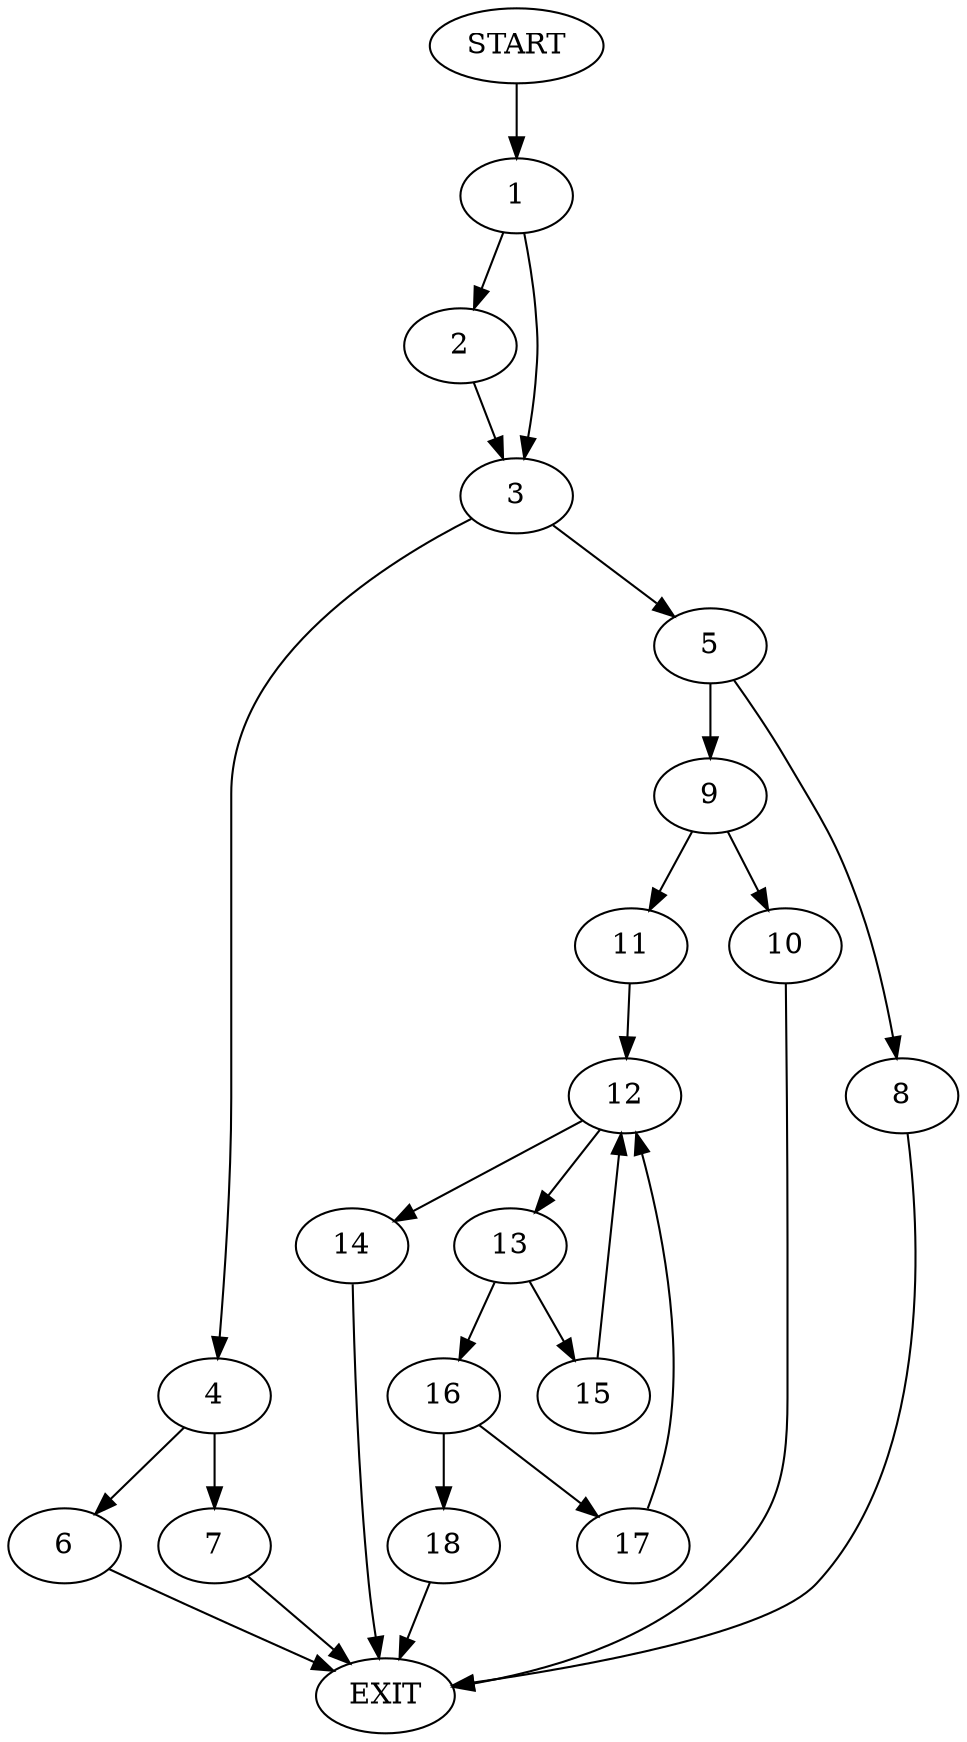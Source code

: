 digraph {
0 [label="START"]
19 [label="EXIT"]
0 -> 1
1 -> 2
1 -> 3
2 -> 3
3 -> 4
3 -> 5
4 -> 6
4 -> 7
5 -> 8
5 -> 9
7 -> 19
6 -> 19
8 -> 19
9 -> 10
9 -> 11
10 -> 19
11 -> 12
12 -> 13
12 -> 14
14 -> 19
13 -> 15
13 -> 16
15 -> 12
16 -> 17
16 -> 18
17 -> 12
18 -> 19
}
